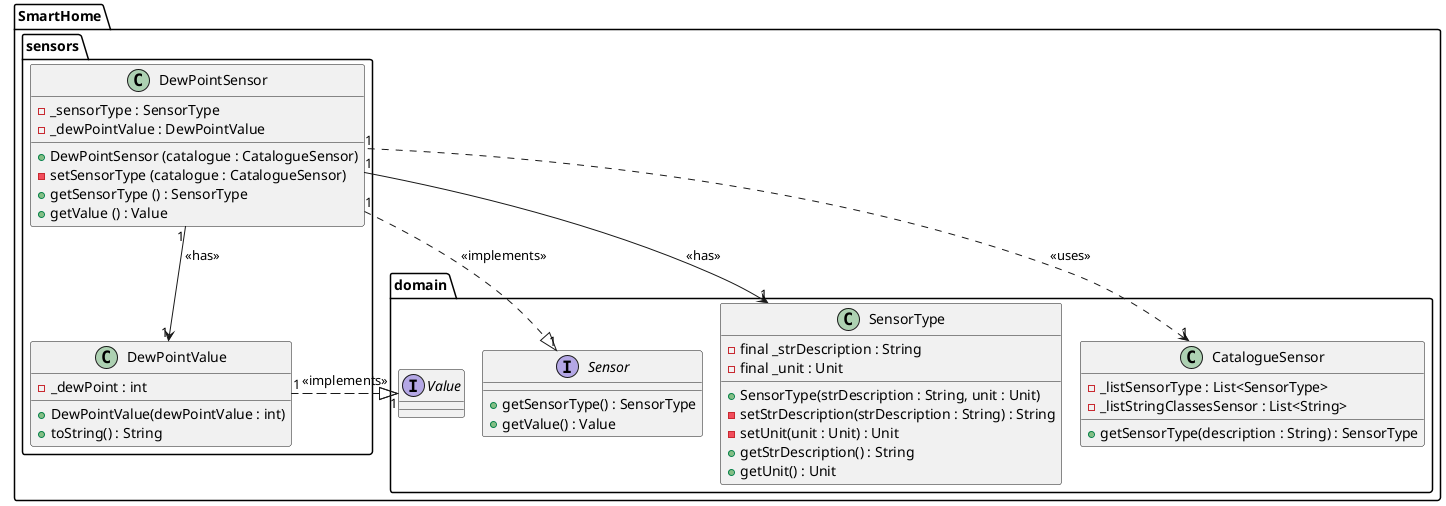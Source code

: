 @startuml
!pragma layout smetana

package SmartHome.sensors {

    class DewPointSensor {
        - _sensorType : SensorType
        - _dewPointValue : DewPointValue

        + DewPointSensor (catalogue : CatalogueSensor)
        - setSensorType (catalogue : CatalogueSensor)
        +getSensorType () : SensorType
        +getValue () : Value
    }

    class DewPointValue implements SmartHome.domain.Value {
        - _dewPoint : int

        + DewPointValue(dewPointValue : int)
        + toString() : String
    }

}

package SmartHome.domain {

    interface Sensor {
        + getSensorType() : SensorType
        + getValue() : Value
    }

    class SensorType {
    - final _strDescription : String
    - final _unit : Unit

    + SensorType(strDescription : String, unit : Unit)
    - setStrDescription(strDescription : String) : String
    - setUnit(unit : Unit) : Unit
    + getStrDescription() : String
    + getUnit() : Unit
    }

    interface Value {
    }

    class CatalogueSensor {
    - _listSensorType : List<SensorType>
    - _listStringClassesSensor : List<String>

    + getSensorType(description : String) : SensorType
    }
}

SmartHome.sensors.DewPointSensor "1" ..|> "1" SmartHome.domain.Sensor : <<implements>>
SmartHome.sensors.DewPointSensor "1" --> "1" SmartHome.domain.SensorType : <<has>>
SmartHome.sensors.DewPointSensor "1" --> "1" SmartHome.sensors.DewPointValue : <<has>>
SmartHome.domain.CatalogueSensor "1" <.. "1" SmartHome.sensors.DewPointSensor : <<uses>>
SmartHome.sensors.DewPointValue "1" ..|> "1" SmartHome.domain.Value : <<implements>>

@enduml